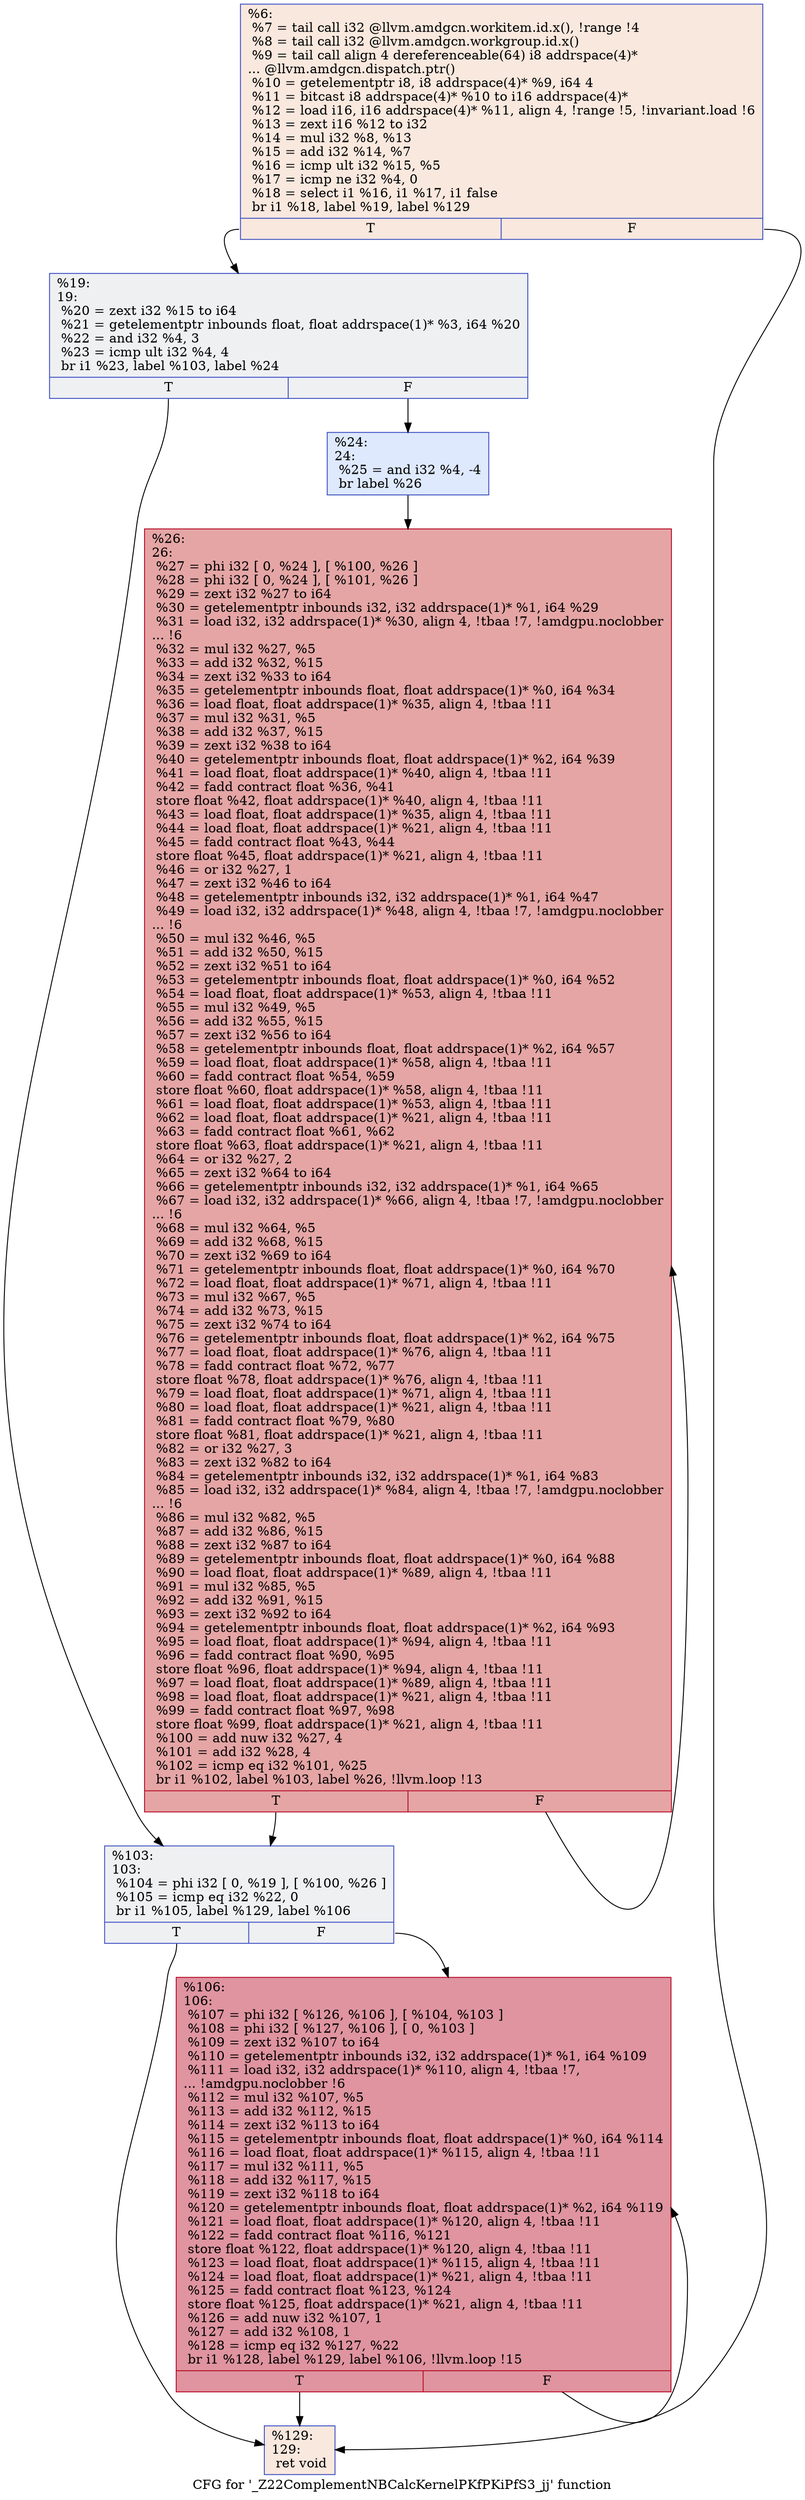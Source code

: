 digraph "CFG for '_Z22ComplementNBCalcKernelPKfPKiPfS3_jj' function" {
	label="CFG for '_Z22ComplementNBCalcKernelPKfPKiPfS3_jj' function";

	Node0x5a28730 [shape=record,color="#3d50c3ff", style=filled, fillcolor="#f2cab570",label="{%6:\l  %7 = tail call i32 @llvm.amdgcn.workitem.id.x(), !range !4\l  %8 = tail call i32 @llvm.amdgcn.workgroup.id.x()\l  %9 = tail call align 4 dereferenceable(64) i8 addrspace(4)*\l... @llvm.amdgcn.dispatch.ptr()\l  %10 = getelementptr i8, i8 addrspace(4)* %9, i64 4\l  %11 = bitcast i8 addrspace(4)* %10 to i16 addrspace(4)*\l  %12 = load i16, i16 addrspace(4)* %11, align 4, !range !5, !invariant.load !6\l  %13 = zext i16 %12 to i32\l  %14 = mul i32 %8, %13\l  %15 = add i32 %14, %7\l  %16 = icmp ult i32 %15, %5\l  %17 = icmp ne i32 %4, 0\l  %18 = select i1 %16, i1 %17, i1 false\l  br i1 %18, label %19, label %129\l|{<s0>T|<s1>F}}"];
	Node0x5a28730:s0 -> Node0x5a2a810;
	Node0x5a28730:s1 -> Node0x5a2a8a0;
	Node0x5a2a810 [shape=record,color="#3d50c3ff", style=filled, fillcolor="#d9dce170",label="{%19:\l19:                                               \l  %20 = zext i32 %15 to i64\l  %21 = getelementptr inbounds float, float addrspace(1)* %3, i64 %20\l  %22 = and i32 %4, 3\l  %23 = icmp ult i32 %4, 4\l  br i1 %23, label %103, label %24\l|{<s0>T|<s1>F}}"];
	Node0x5a2a810:s0 -> Node0x5a2ac70;
	Node0x5a2a810:s1 -> Node0x5a2acc0;
	Node0x5a2acc0 [shape=record,color="#3d50c3ff", style=filled, fillcolor="#b5cdfa70",label="{%24:\l24:                                               \l  %25 = and i32 %4, -4\l  br label %26\l}"];
	Node0x5a2acc0 -> Node0x5a2aec0;
	Node0x5a2aec0 [shape=record,color="#b70d28ff", style=filled, fillcolor="#c5333470",label="{%26:\l26:                                               \l  %27 = phi i32 [ 0, %24 ], [ %100, %26 ]\l  %28 = phi i32 [ 0, %24 ], [ %101, %26 ]\l  %29 = zext i32 %27 to i64\l  %30 = getelementptr inbounds i32, i32 addrspace(1)* %1, i64 %29\l  %31 = load i32, i32 addrspace(1)* %30, align 4, !tbaa !7, !amdgpu.noclobber\l... !6\l  %32 = mul i32 %27, %5\l  %33 = add i32 %32, %15\l  %34 = zext i32 %33 to i64\l  %35 = getelementptr inbounds float, float addrspace(1)* %0, i64 %34\l  %36 = load float, float addrspace(1)* %35, align 4, !tbaa !11\l  %37 = mul i32 %31, %5\l  %38 = add i32 %37, %15\l  %39 = zext i32 %38 to i64\l  %40 = getelementptr inbounds float, float addrspace(1)* %2, i64 %39\l  %41 = load float, float addrspace(1)* %40, align 4, !tbaa !11\l  %42 = fadd contract float %36, %41\l  store float %42, float addrspace(1)* %40, align 4, !tbaa !11\l  %43 = load float, float addrspace(1)* %35, align 4, !tbaa !11\l  %44 = load float, float addrspace(1)* %21, align 4, !tbaa !11\l  %45 = fadd contract float %43, %44\l  store float %45, float addrspace(1)* %21, align 4, !tbaa !11\l  %46 = or i32 %27, 1\l  %47 = zext i32 %46 to i64\l  %48 = getelementptr inbounds i32, i32 addrspace(1)* %1, i64 %47\l  %49 = load i32, i32 addrspace(1)* %48, align 4, !tbaa !7, !amdgpu.noclobber\l... !6\l  %50 = mul i32 %46, %5\l  %51 = add i32 %50, %15\l  %52 = zext i32 %51 to i64\l  %53 = getelementptr inbounds float, float addrspace(1)* %0, i64 %52\l  %54 = load float, float addrspace(1)* %53, align 4, !tbaa !11\l  %55 = mul i32 %49, %5\l  %56 = add i32 %55, %15\l  %57 = zext i32 %56 to i64\l  %58 = getelementptr inbounds float, float addrspace(1)* %2, i64 %57\l  %59 = load float, float addrspace(1)* %58, align 4, !tbaa !11\l  %60 = fadd contract float %54, %59\l  store float %60, float addrspace(1)* %58, align 4, !tbaa !11\l  %61 = load float, float addrspace(1)* %53, align 4, !tbaa !11\l  %62 = load float, float addrspace(1)* %21, align 4, !tbaa !11\l  %63 = fadd contract float %61, %62\l  store float %63, float addrspace(1)* %21, align 4, !tbaa !11\l  %64 = or i32 %27, 2\l  %65 = zext i32 %64 to i64\l  %66 = getelementptr inbounds i32, i32 addrspace(1)* %1, i64 %65\l  %67 = load i32, i32 addrspace(1)* %66, align 4, !tbaa !7, !amdgpu.noclobber\l... !6\l  %68 = mul i32 %64, %5\l  %69 = add i32 %68, %15\l  %70 = zext i32 %69 to i64\l  %71 = getelementptr inbounds float, float addrspace(1)* %0, i64 %70\l  %72 = load float, float addrspace(1)* %71, align 4, !tbaa !11\l  %73 = mul i32 %67, %5\l  %74 = add i32 %73, %15\l  %75 = zext i32 %74 to i64\l  %76 = getelementptr inbounds float, float addrspace(1)* %2, i64 %75\l  %77 = load float, float addrspace(1)* %76, align 4, !tbaa !11\l  %78 = fadd contract float %72, %77\l  store float %78, float addrspace(1)* %76, align 4, !tbaa !11\l  %79 = load float, float addrspace(1)* %71, align 4, !tbaa !11\l  %80 = load float, float addrspace(1)* %21, align 4, !tbaa !11\l  %81 = fadd contract float %79, %80\l  store float %81, float addrspace(1)* %21, align 4, !tbaa !11\l  %82 = or i32 %27, 3\l  %83 = zext i32 %82 to i64\l  %84 = getelementptr inbounds i32, i32 addrspace(1)* %1, i64 %83\l  %85 = load i32, i32 addrspace(1)* %84, align 4, !tbaa !7, !amdgpu.noclobber\l... !6\l  %86 = mul i32 %82, %5\l  %87 = add i32 %86, %15\l  %88 = zext i32 %87 to i64\l  %89 = getelementptr inbounds float, float addrspace(1)* %0, i64 %88\l  %90 = load float, float addrspace(1)* %89, align 4, !tbaa !11\l  %91 = mul i32 %85, %5\l  %92 = add i32 %91, %15\l  %93 = zext i32 %92 to i64\l  %94 = getelementptr inbounds float, float addrspace(1)* %2, i64 %93\l  %95 = load float, float addrspace(1)* %94, align 4, !tbaa !11\l  %96 = fadd contract float %90, %95\l  store float %96, float addrspace(1)* %94, align 4, !tbaa !11\l  %97 = load float, float addrspace(1)* %89, align 4, !tbaa !11\l  %98 = load float, float addrspace(1)* %21, align 4, !tbaa !11\l  %99 = fadd contract float %97, %98\l  store float %99, float addrspace(1)* %21, align 4, !tbaa !11\l  %100 = add nuw i32 %27, 4\l  %101 = add i32 %28, 4\l  %102 = icmp eq i32 %101, %25\l  br i1 %102, label %103, label %26, !llvm.loop !13\l|{<s0>T|<s1>F}}"];
	Node0x5a2aec0:s0 -> Node0x5a2ac70;
	Node0x5a2aec0:s1 -> Node0x5a2aec0;
	Node0x5a2ac70 [shape=record,color="#3d50c3ff", style=filled, fillcolor="#d9dce170",label="{%103:\l103:                                              \l  %104 = phi i32 [ 0, %19 ], [ %100, %26 ]\l  %105 = icmp eq i32 %22, 0\l  br i1 %105, label %129, label %106\l|{<s0>T|<s1>F}}"];
	Node0x5a2ac70:s0 -> Node0x5a2a8a0;
	Node0x5a2ac70:s1 -> Node0x5a2f8c0;
	Node0x5a2f8c0 [shape=record,color="#b70d28ff", style=filled, fillcolor="#b70d2870",label="{%106:\l106:                                              \l  %107 = phi i32 [ %126, %106 ], [ %104, %103 ]\l  %108 = phi i32 [ %127, %106 ], [ 0, %103 ]\l  %109 = zext i32 %107 to i64\l  %110 = getelementptr inbounds i32, i32 addrspace(1)* %1, i64 %109\l  %111 = load i32, i32 addrspace(1)* %110, align 4, !tbaa !7,\l... !amdgpu.noclobber !6\l  %112 = mul i32 %107, %5\l  %113 = add i32 %112, %15\l  %114 = zext i32 %113 to i64\l  %115 = getelementptr inbounds float, float addrspace(1)* %0, i64 %114\l  %116 = load float, float addrspace(1)* %115, align 4, !tbaa !11\l  %117 = mul i32 %111, %5\l  %118 = add i32 %117, %15\l  %119 = zext i32 %118 to i64\l  %120 = getelementptr inbounds float, float addrspace(1)* %2, i64 %119\l  %121 = load float, float addrspace(1)* %120, align 4, !tbaa !11\l  %122 = fadd contract float %116, %121\l  store float %122, float addrspace(1)* %120, align 4, !tbaa !11\l  %123 = load float, float addrspace(1)* %115, align 4, !tbaa !11\l  %124 = load float, float addrspace(1)* %21, align 4, !tbaa !11\l  %125 = fadd contract float %123, %124\l  store float %125, float addrspace(1)* %21, align 4, !tbaa !11\l  %126 = add nuw i32 %107, 1\l  %127 = add i32 %108, 1\l  %128 = icmp eq i32 %127, %22\l  br i1 %128, label %129, label %106, !llvm.loop !15\l|{<s0>T|<s1>F}}"];
	Node0x5a2f8c0:s0 -> Node0x5a2a8a0;
	Node0x5a2f8c0:s1 -> Node0x5a2f8c0;
	Node0x5a2a8a0 [shape=record,color="#3d50c3ff", style=filled, fillcolor="#f2cab570",label="{%129:\l129:                                              \l  ret void\l}"];
}
